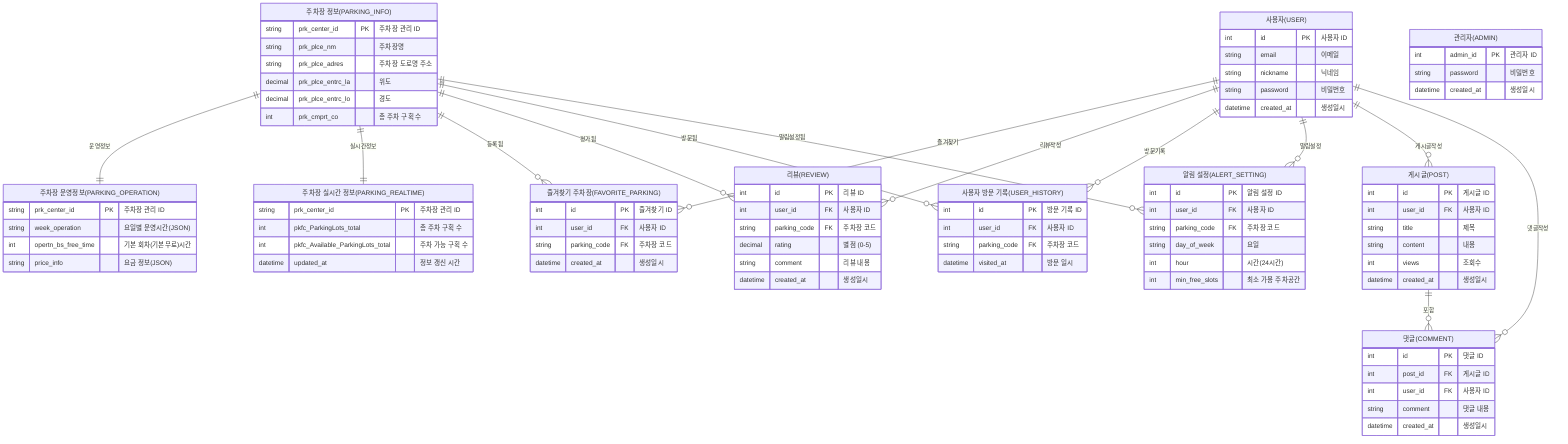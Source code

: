 erDiagram
    USER["사용자(USER)"] {
        int id PK "사용자 ID"
        string email "이메일"
        string nickname "닉네임"
        string password "비밀번호"
        datetime created_at "생성일시"
    }
    
    PARKING_INFO["주차장 정보(PARKING_INFO)"] {
        string prk_center_id PK "주차장 관리 ID"
        string prk_plce_nm "주차장명"
        string prk_plce_adres "주차장 도로명 주소"
        decimal prk_plce_entrc_la "위도"
        decimal prk_plce_entrc_lo "경도" 
        int prk_cmprt_co "총 주차 구획 수"
    }
    
    PARKING_OPERATION["주차장 운영정보(PARKING_OPERATION)"] {
        string prk_center_id PK "주차장 관리 ID"
        string week_operation "요일별 운영시간(JSON)"
        int opertn_bs_free_time "기본 회차(기본무료)시간"
        string price_info "요금 정보(JSON)"
    }
    
    PARKING_REALTIME["주차장 실시간 정보(PARKING_REALTIME)"] {
        string prk_center_id PK "주차장 관리 ID"
        int pkfc_ParkingLots_total "총 주차 구획 수"
        int pkfc_Available_ParkingLots_total "주차 가능 구획 수"
        datetime updated_at "정보 갱신 시간"
    }
    
    FAVORITE_PARKING["즐겨찾기 주차장(FAVORITE_PARKING)"] {
        int id PK "즐겨찾기 ID"
        int user_id FK "사용자 ID"
        string parking_code FK "주차장 코드"
        datetime created_at "생성일시"
    }
    
    REVIEW["리뷰(REVIEW)"] {
        int id PK "리뷰 ID"
        int user_id FK "사용자 ID"
        string parking_code FK "주차장 코드"
        decimal rating "별점 (0-5)"
        string comment "리뷰 내용"
        datetime created_at "생성일시"
    }
    
    USER_HISTORY["사용자 방문 기록(USER_HISTORY)"] {
        int id PK "방문 기록 ID"
        int user_id FK "사용자 ID"
        string parking_code FK "주차장 코드"
        datetime visited_at "방문 일시"
    }
    
    ALERT_SETTING["알림 설정(ALERT_SETTING)"] {
        int id PK "알림 설정 ID"
        int user_id FK "사용자 ID"
        string parking_code FK "주차장 코드"
        string day_of_week "요일"
        int hour "시간(24시간)"
        int min_free_slots "최소 가용 주차공간"
    }
    
    POST["게시글(POST)"] {
        int id PK "게시글 ID"
        int user_id FK "사용자 ID"
        string title "제목"
        string content "내용"
        int views "조회수"
        datetime created_at "생성일시"
    }
    
    COMMENT["댓글(COMMENT)"] {
        int id PK "댓글 ID"
        int post_id FK "게시글 ID"
        int user_id FK "사용자 ID"
        string comment "댓글 내용"
        datetime created_at "생성일시"
    }
    
    ADMIN["관리자(ADMIN)"] {
        int admin_id PK "관리자 ID"
        string password "비밀번호"
        datetime created_at "생성일시"
    }
    
    USER ||--o{ FAVORITE_PARKING : "즐겨찾기"
    USER ||--o{ REVIEW : "리뷰작성"
    USER ||--o{ USER_HISTORY : "방문기록"
    USER ||--o{ ALERT_SETTING : "알림설정"
    USER ||--o{ POST : "게시글작성"
    USER ||--o{ COMMENT : "댓글작성"
    
    PARKING_INFO ||--|| PARKING_OPERATION : "운영정보"
    PARKING_INFO ||--|| PARKING_REALTIME : "실시간정보"
    
    PARKING_INFO ||--o{ FAVORITE_PARKING : "등록됨"
    PARKING_INFO ||--o{ REVIEW : "평가됨"
    PARKING_INFO ||--o{ USER_HISTORY : "방문됨"
    PARKING_INFO ||--o{ ALERT_SETTING : "알림설정됨"
    
    POST ||--o{ COMMENT : "포함"